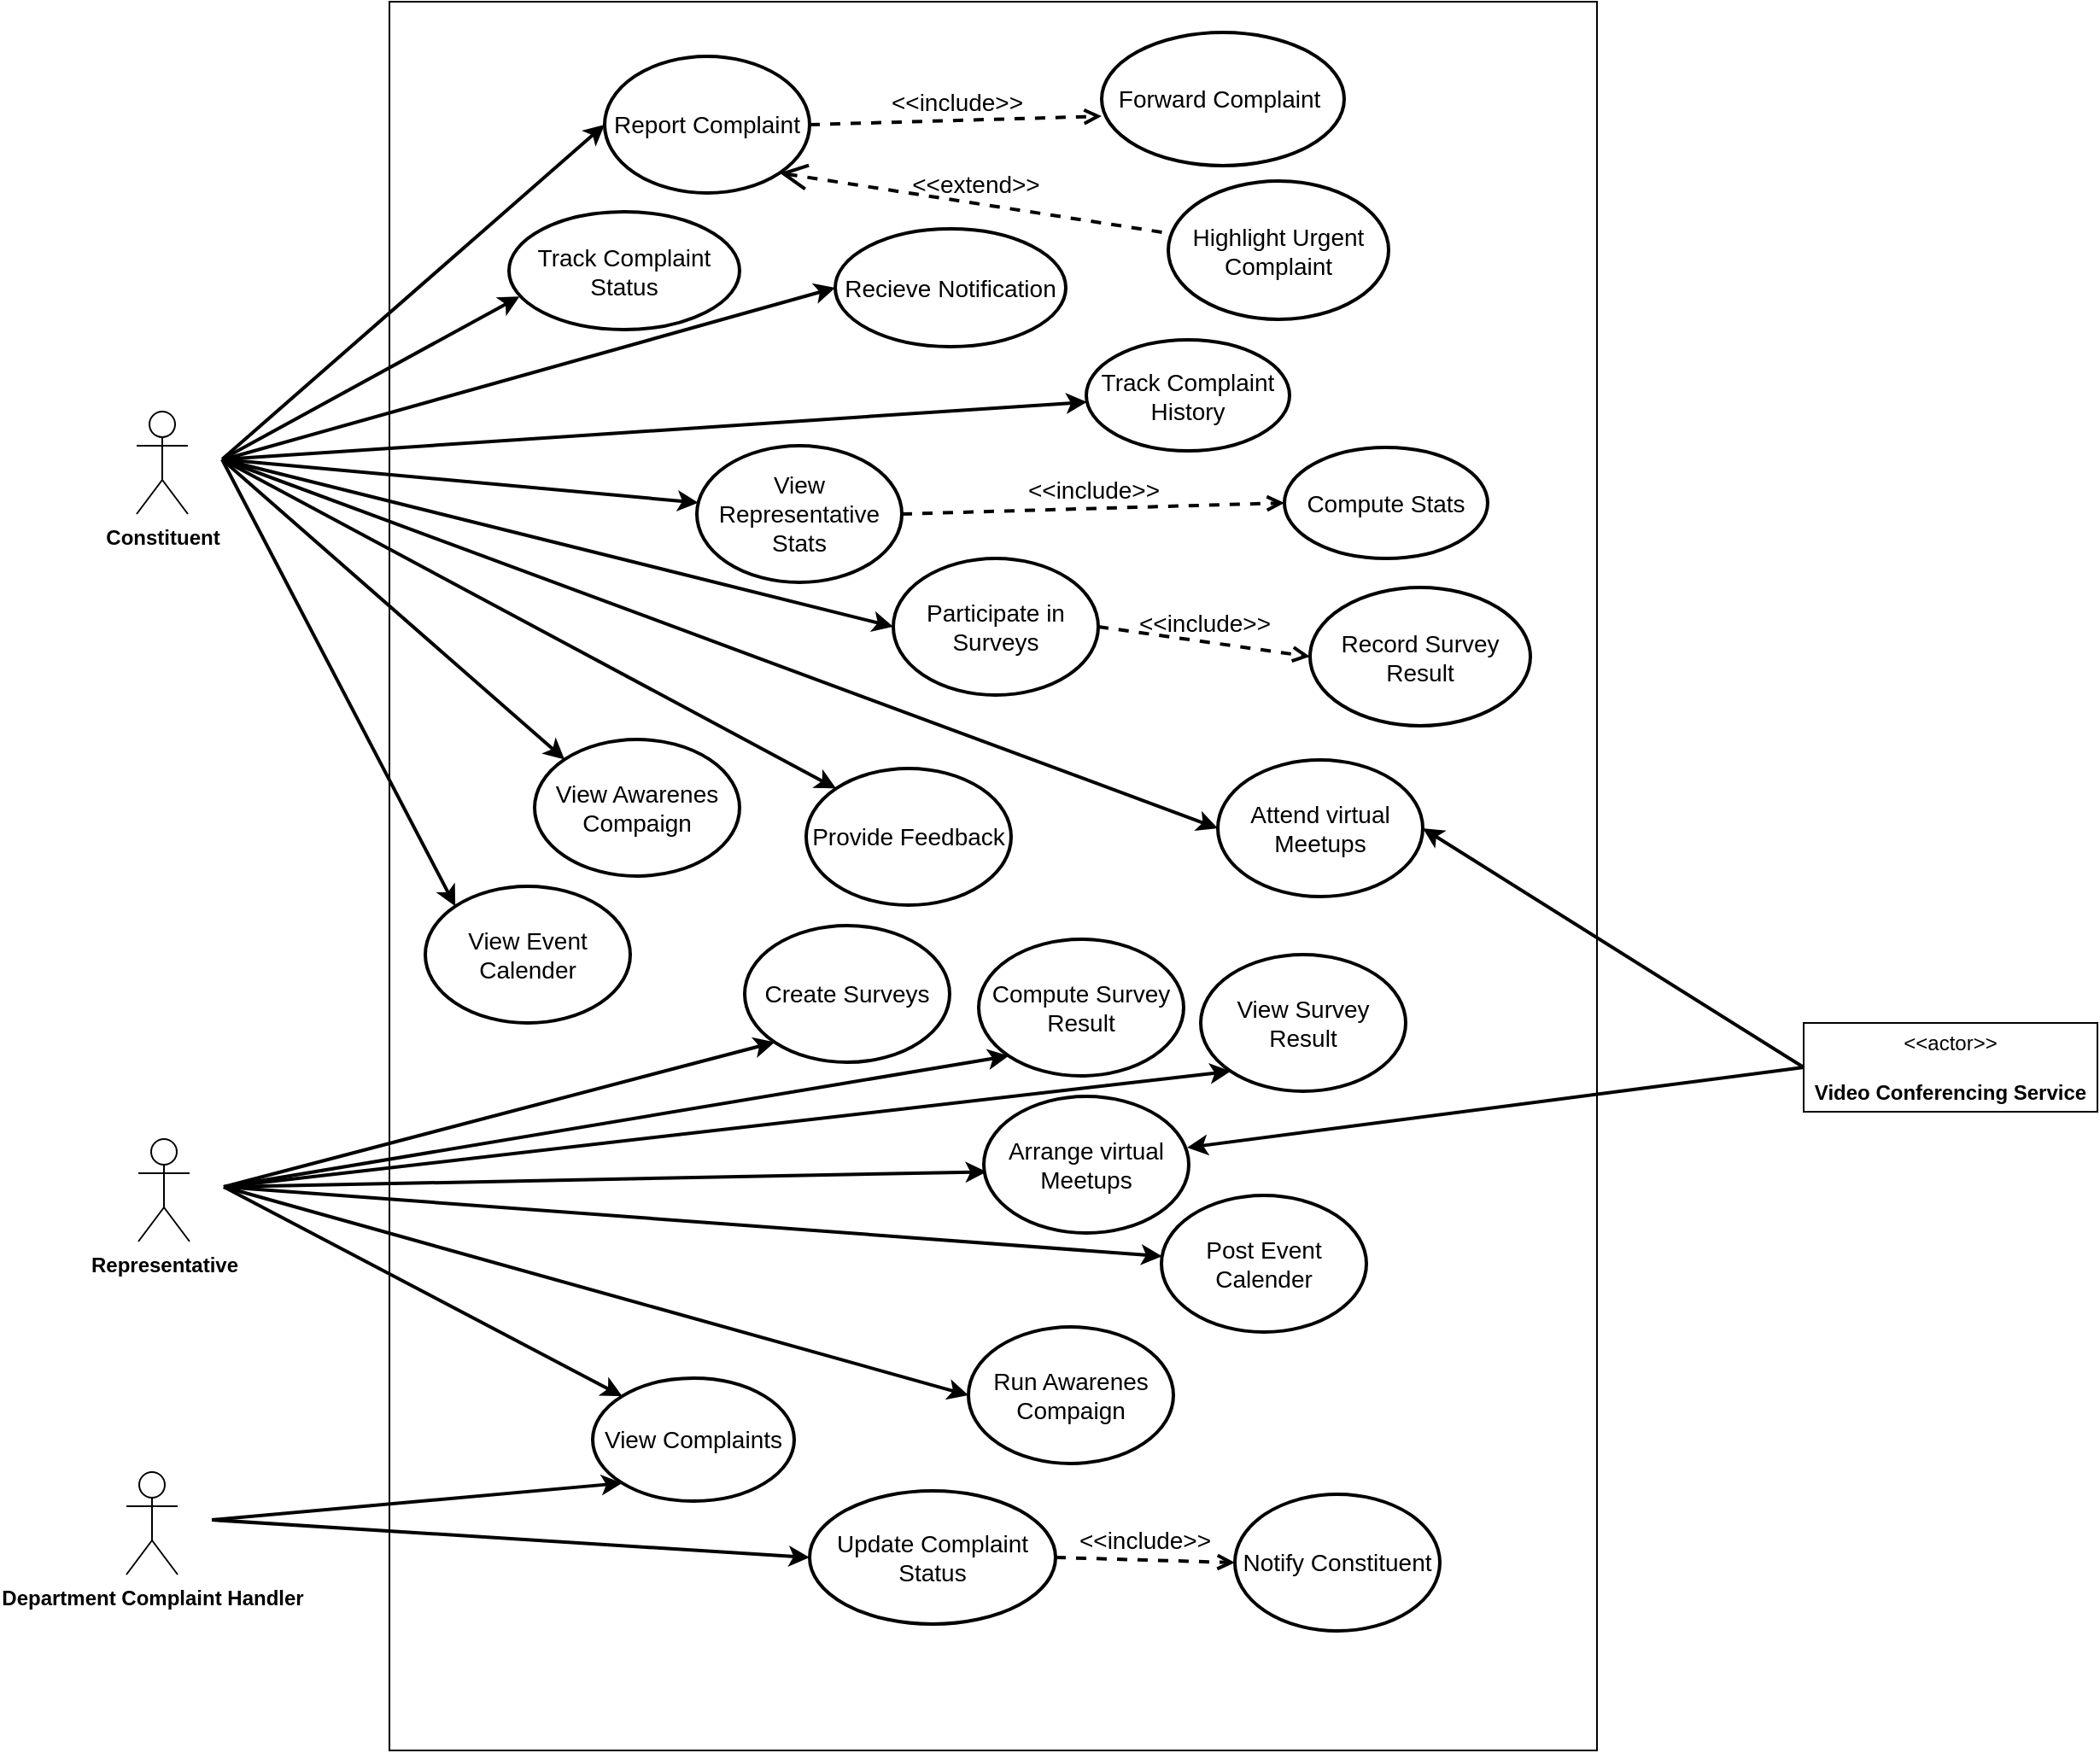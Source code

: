 <mxfile version="24.7.8">
  <diagram name="Use Case Diagram" id="FgglNel2U1L5TTHVHAgJ">
    <mxGraphModel dx="1657" dy="817" grid="0" gridSize="10" guides="1" tooltips="1" connect="1" arrows="1" fold="1" page="0" pageScale="1" pageWidth="850" pageHeight="1100" math="0" shadow="0">
      <root>
        <mxCell id="0" />
        <mxCell id="1" parent="0" />
        <mxCell id="YS5-fEkslZxsQK353Ww7-88" value="" style="rounded=0;whiteSpace=wrap;html=1;fillColor=none;" parent="1" vertex="1">
          <mxGeometry x="226" y="63" width="707" height="1024" as="geometry" />
        </mxCell>
        <mxCell id="b4xgwTWH8p54jYo2uctj-25" value="&lt;font style=&quot;font-size: 14px;&quot;&gt;Report Complaint&lt;/font&gt;" style="ellipse;whiteSpace=wrap;html=1;fillColor=none;strokeWidth=2;" parent="1" vertex="1">
          <mxGeometry x="352" y="95" width="120" height="80" as="geometry" />
        </mxCell>
        <mxCell id="YS5-fEkslZxsQK353Ww7-9" value="&lt;font style=&quot;font-size: 14px;&quot;&gt;Forward Complaint&amp;nbsp;&lt;/font&gt;" style="ellipse;whiteSpace=wrap;html=1;fillColor=none;strokeWidth=2;" parent="1" vertex="1">
          <mxGeometry x="643" y="81" width="142" height="78" as="geometry" />
        </mxCell>
        <mxCell id="YS5-fEkslZxsQK353Ww7-10" value="&lt;font style=&quot;font-size: 14px;&quot;&gt;Highlight Urgent Complaint&lt;/font&gt;" style="ellipse;whiteSpace=wrap;html=1;fillColor=none;strokeWidth=2;" parent="1" vertex="1">
          <mxGeometry x="682" y="168" width="129" height="81" as="geometry" />
        </mxCell>
        <mxCell id="YS5-fEkslZxsQK353Ww7-11" value="&lt;font style=&quot;font-size: 14px;&quot;&gt;&amp;lt;&amp;lt;include&amp;gt;&amp;gt;&lt;/font&gt;" style="html=1;verticalAlign=bottom;labelBackgroundColor=none;endArrow=open;endFill=0;dashed=1;rounded=0;fontSize=12;strokeWidth=2;entryX=0;entryY=0.629;entryDx=0;entryDy=0;entryPerimeter=0;exitX=1;exitY=0.5;exitDx=0;exitDy=0;" parent="1" source="b4xgwTWH8p54jYo2uctj-25" target="YS5-fEkslZxsQK353Ww7-9" edge="1">
          <mxGeometry x="0.003" width="160" relative="1" as="geometry">
            <mxPoint x="474" y="258" as="sourcePoint" />
            <mxPoint x="634" y="258" as="targetPoint" />
            <mxPoint as="offset" />
          </mxGeometry>
        </mxCell>
        <mxCell id="YS5-fEkslZxsQK353Ww7-13" value="&amp;lt;&amp;lt;extend&amp;gt;&amp;gt;" style="edgeStyle=none;html=1;startArrow=open;endArrow=none;startSize=12;verticalAlign=bottom;dashed=1;labelBackgroundColor=none;rounded=0;fontSize=14;strokeWidth=2;exitX=1;exitY=1;exitDx=0;exitDy=0;" parent="1" source="b4xgwTWH8p54jYo2uctj-25" target="YS5-fEkslZxsQK353Ww7-10" edge="1">
          <mxGeometry width="160" relative="1" as="geometry">
            <mxPoint x="343" y="476" as="sourcePoint" />
            <mxPoint x="503" y="476" as="targetPoint" />
          </mxGeometry>
        </mxCell>
        <mxCell id="YS5-fEkslZxsQK353Ww7-14" value="&lt;font style=&quot;font-size: 14px;&quot;&gt;Track Complaint History&lt;/font&gt;" style="ellipse;whiteSpace=wrap;html=1;fillColor=none;strokeWidth=2;" parent="1" vertex="1">
          <mxGeometry x="634" y="261" width="119" height="65" as="geometry" />
        </mxCell>
        <mxCell id="YS5-fEkslZxsQK353Ww7-15" value="&lt;font style=&quot;font-size: 14px;&quot;&gt;View Representative Stats&lt;/font&gt;" style="ellipse;whiteSpace=wrap;html=1;fillColor=none;strokeWidth=2;" parent="1" vertex="1">
          <mxGeometry x="406" y="323" width="120" height="80" as="geometry" />
        </mxCell>
        <mxCell id="YS5-fEkslZxsQK353Ww7-16" value="&lt;font style=&quot;font-size: 14px;&quot;&gt;Participate in Surveys&lt;/font&gt;" style="ellipse;whiteSpace=wrap;html=1;fillColor=none;strokeWidth=2;" parent="1" vertex="1">
          <mxGeometry x="521" y="389" width="120" height="80" as="geometry" />
        </mxCell>
        <mxCell id="YS5-fEkslZxsQK353Ww7-17" value="&lt;font style=&quot;font-size: 14px;&quot;&gt;Attend virtual Meetups&lt;/font&gt;" style="ellipse;whiteSpace=wrap;html=1;fillColor=none;strokeWidth=2;" parent="1" vertex="1">
          <mxGeometry x="711" y="507" width="120" height="80" as="geometry" />
        </mxCell>
        <mxCell id="YS5-fEkslZxsQK353Ww7-18" value="&lt;font style=&quot;font-size: 14px;&quot;&gt;Provide Feedback&lt;/font&gt;" style="ellipse;whiteSpace=wrap;html=1;fillColor=none;strokeWidth=2;" parent="1" vertex="1">
          <mxGeometry x="470" y="512" width="120" height="80" as="geometry" />
        </mxCell>
        <mxCell id="YS5-fEkslZxsQK353Ww7-20" value="" style="endArrow=classic;html=1;rounded=0;strokeWidth=2;exitX=1;exitY=0.5;exitDx=0;exitDy=0;entryX=0;entryY=0.5;entryDx=0;entryDy=0;" parent="1" source="YS5-fEkslZxsQK353Ww7-22" target="b4xgwTWH8p54jYo2uctj-25" edge="1">
          <mxGeometry width="50" height="50" relative="1" as="geometry">
            <mxPoint x="398" y="483" as="sourcePoint" />
            <mxPoint x="448" y="433" as="targetPoint" />
          </mxGeometry>
        </mxCell>
        <mxCell id="YS5-fEkslZxsQK353Ww7-25" value="" style="endArrow=classic;html=1;rounded=0;strokeWidth=2;exitX=1;exitY=0.5;exitDx=0;exitDy=0;" parent="1" source="YS5-fEkslZxsQK353Ww7-22" target="YS5-fEkslZxsQK353Ww7-14" edge="1">
          <mxGeometry width="50" height="50" relative="1" as="geometry">
            <mxPoint x="188" y="441" as="sourcePoint" />
            <mxPoint x="381" y="326" as="targetPoint" />
          </mxGeometry>
        </mxCell>
        <mxCell id="YS5-fEkslZxsQK353Ww7-29" value="" style="endArrow=classic;html=1;rounded=0;strokeWidth=2;entryX=0.007;entryY=0.417;entryDx=0;entryDy=0;entryPerimeter=0;exitX=1;exitY=0.5;exitDx=0;exitDy=0;" parent="1" source="YS5-fEkslZxsQK353Ww7-22" target="YS5-fEkslZxsQK353Ww7-15" edge="1">
          <mxGeometry width="50" height="50" relative="1" as="geometry">
            <mxPoint x="179" y="430" as="sourcePoint" />
            <mxPoint x="315" y="400" as="targetPoint" />
          </mxGeometry>
        </mxCell>
        <mxCell id="YS5-fEkslZxsQK353Ww7-30" value="" style="endArrow=classic;html=1;rounded=0;strokeWidth=2;entryX=0;entryY=0.5;entryDx=0;entryDy=0;exitX=1;exitY=0.5;exitDx=0;exitDy=0;" parent="1" source="YS5-fEkslZxsQK353Ww7-22" target="YS5-fEkslZxsQK353Ww7-16" edge="1">
          <mxGeometry width="50" height="50" relative="1" as="geometry">
            <mxPoint x="189" y="440" as="sourcePoint" />
            <mxPoint x="523" y="439" as="targetPoint" />
          </mxGeometry>
        </mxCell>
        <mxCell id="YS5-fEkslZxsQK353Ww7-31" value="" style="endArrow=classic;html=1;rounded=0;strokeWidth=2;entryX=0;entryY=0.5;entryDx=0;entryDy=0;exitX=1;exitY=0.5;exitDx=0;exitDy=0;" parent="1" source="YS5-fEkslZxsQK353Ww7-22" target="YS5-fEkslZxsQK353Ww7-17" edge="1">
          <mxGeometry width="50" height="50" relative="1" as="geometry">
            <mxPoint x="188" y="441" as="sourcePoint" />
            <mxPoint x="412" y="486" as="targetPoint" />
          </mxGeometry>
        </mxCell>
        <mxCell id="YS5-fEkslZxsQK353Ww7-32" value="" style="endArrow=classic;html=1;rounded=0;strokeWidth=2;exitX=1;exitY=0.5;exitDx=0;exitDy=0;entryX=0;entryY=0;entryDx=0;entryDy=0;" parent="1" source="YS5-fEkslZxsQK353Ww7-22" target="YS5-fEkslZxsQK353Ww7-18" edge="1">
          <mxGeometry width="50" height="50" relative="1" as="geometry">
            <mxPoint x="188" y="441" as="sourcePoint" />
            <mxPoint x="497" y="552" as="targetPoint" />
          </mxGeometry>
        </mxCell>
        <mxCell id="YS5-fEkslZxsQK353Ww7-33" value="&lt;font style=&quot;font-size: 14px;&quot;&gt;Create Surveys&lt;/font&gt;" style="ellipse;whiteSpace=wrap;html=1;fillColor=none;strokeWidth=2;" parent="1" vertex="1">
          <mxGeometry x="434" y="604" width="120" height="80" as="geometry" />
        </mxCell>
        <mxCell id="YS5-fEkslZxsQK353Ww7-42" value="" style="group" parent="1" vertex="1" connectable="0">
          <mxGeometry x="78" y="303" width="50" height="60" as="geometry" />
        </mxCell>
        <mxCell id="YS5-fEkslZxsQK353Ww7-1" value="&lt;b&gt;Constituent&lt;/b&gt;" style="shape=umlActor;verticalLabelPosition=bottom;verticalAlign=top;html=1;outlineConnect=0;container=0;" parent="YS5-fEkslZxsQK353Ww7-42" vertex="1">
          <mxGeometry width="30" height="60" as="geometry" />
        </mxCell>
        <mxCell id="YS5-fEkslZxsQK353Ww7-22" value="" style="shape=ellipse;html=1;sketch=0;strokeWidth=2;strokeColor=none;container=0;" parent="YS5-fEkslZxsQK353Ww7-42" vertex="1">
          <mxGeometry x="40" y="23" width="10" height="10" as="geometry" />
        </mxCell>
        <mxCell id="YS5-fEkslZxsQK353Ww7-43" value="" style="group;fillColor=none;fillStyle=solid;" parent="1" vertex="1" connectable="0">
          <mxGeometry x="79" y="729" width="50" height="60" as="geometry" />
        </mxCell>
        <mxCell id="YS5-fEkslZxsQK353Ww7-44" value="&lt;b&gt;Representative&lt;/b&gt;" style="shape=umlActor;verticalLabelPosition=bottom;verticalAlign=top;html=1;outlineConnect=0;container=0;" parent="YS5-fEkslZxsQK353Ww7-43" vertex="1">
          <mxGeometry width="30" height="60" as="geometry" />
        </mxCell>
        <mxCell id="YS5-fEkslZxsQK353Ww7-45" value="" style="shape=ellipse;html=1;sketch=0;strokeWidth=2;strokeColor=none;container=0;" parent="YS5-fEkslZxsQK353Ww7-43" vertex="1">
          <mxGeometry x="40" y="23" width="10" height="10" as="geometry" />
        </mxCell>
        <mxCell id="YS5-fEkslZxsQK353Ww7-47" value="" style="endArrow=classic;html=1;rounded=0;strokeWidth=2;exitX=1;exitY=0.5;exitDx=0;exitDy=0;entryX=0;entryY=1;entryDx=0;entryDy=0;" parent="1" source="YS5-fEkslZxsQK353Ww7-45" target="YS5-fEkslZxsQK353Ww7-33" edge="1">
          <mxGeometry width="50" height="50" relative="1" as="geometry">
            <mxPoint x="188" y="781" as="sourcePoint" />
            <mxPoint x="396" y="902" as="targetPoint" />
          </mxGeometry>
        </mxCell>
        <mxCell id="YS5-fEkslZxsQK353Ww7-48" value="&lt;font style=&quot;font-size: 14px;&quot;&gt;Compute Survey Result&lt;/font&gt;" style="ellipse;whiteSpace=wrap;html=1;fillColor=none;strokeWidth=2;" parent="1" vertex="1">
          <mxGeometry x="571" y="612" width="120" height="80" as="geometry" />
        </mxCell>
        <mxCell id="YS5-fEkslZxsQK353Ww7-50" value="&lt;font style=&quot;font-size: 14px;&quot;&gt;Arrange virtual Meetups&lt;/font&gt;" style="ellipse;whiteSpace=wrap;html=1;fillColor=none;strokeWidth=2;" parent="1" vertex="1">
          <mxGeometry x="574" y="704" width="120" height="80" as="geometry" />
        </mxCell>
        <mxCell id="YS5-fEkslZxsQK353Ww7-51" value="" style="endArrow=classic;html=1;rounded=0;strokeWidth=2;exitX=1;exitY=0.5;exitDx=0;exitDy=0;entryX=0.013;entryY=0.552;entryDx=0;entryDy=0;entryPerimeter=0;" parent="1" source="YS5-fEkslZxsQK353Ww7-45" target="YS5-fEkslZxsQK353Ww7-50" edge="1">
          <mxGeometry width="50" height="50" relative="1" as="geometry">
            <mxPoint x="188" y="931" as="sourcePoint" />
            <mxPoint x="315" y="826" as="targetPoint" />
          </mxGeometry>
        </mxCell>
        <mxCell id="YS5-fEkslZxsQK353Ww7-57" value="&lt;font style=&quot;font-size: 14px;&quot;&gt;Post Event Calender&lt;/font&gt;" style="ellipse;whiteSpace=wrap;html=1;fillColor=none;strokeWidth=2;" parent="1" vertex="1">
          <mxGeometry x="678" y="762" width="120" height="80" as="geometry" />
        </mxCell>
        <mxCell id="YS5-fEkslZxsQK353Ww7-58" value="&lt;font style=&quot;font-size: 14px;&quot;&gt;Run Awarenes Compaign&lt;/font&gt;" style="ellipse;whiteSpace=wrap;html=1;fillColor=none;strokeWidth=2;" parent="1" vertex="1">
          <mxGeometry x="565" y="839" width="120" height="80" as="geometry" />
        </mxCell>
        <mxCell id="YS5-fEkslZxsQK353Ww7-59" value="" style="endArrow=classic;html=1;rounded=0;strokeWidth=2;exitX=1;exitY=0.5;exitDx=0;exitDy=0;" parent="1" source="YS5-fEkslZxsQK353Ww7-45" target="YS5-fEkslZxsQK353Ww7-57" edge="1">
          <mxGeometry width="50" height="50" relative="1" as="geometry">
            <mxPoint x="182" y="921" as="sourcePoint" />
            <mxPoint x="408" y="890" as="targetPoint" />
          </mxGeometry>
        </mxCell>
        <mxCell id="YS5-fEkslZxsQK353Ww7-60" value="" style="endArrow=classic;html=1;rounded=0;strokeWidth=2;exitX=1;exitY=0.5;exitDx=0;exitDy=0;entryX=0;entryY=0.5;entryDx=0;entryDy=0;" parent="1" source="YS5-fEkslZxsQK353Ww7-45" target="YS5-fEkslZxsQK353Ww7-58" edge="1">
          <mxGeometry width="50" height="50" relative="1" as="geometry">
            <mxPoint x="188" y="951" as="sourcePoint" />
            <mxPoint x="418" y="904" as="targetPoint" />
          </mxGeometry>
        </mxCell>
        <mxCell id="YS5-fEkslZxsQK353Ww7-69" value="&lt;span style=&quot;font-size: 14px;&quot;&gt;View Complaints&lt;/span&gt;" style="ellipse;whiteSpace=wrap;html=1;fillColor=none;strokeWidth=2;" parent="1" vertex="1">
          <mxGeometry x="345" y="869" width="118" height="72" as="geometry" />
        </mxCell>
        <mxCell id="YS5-fEkslZxsQK353Ww7-75" value="&lt;font style=&quot;font-size: 14px;&quot;&gt;Notify Constituent&lt;/font&gt;" style="ellipse;whiteSpace=wrap;html=1;fillColor=none;strokeWidth=2;" parent="1" vertex="1">
          <mxGeometry x="721" y="937" width="120" height="80" as="geometry" />
        </mxCell>
        <mxCell id="YS5-fEkslZxsQK353Ww7-89" value="&amp;lt;&amp;lt;actor&amp;gt;&amp;gt;&lt;br&gt;&lt;br&gt;&lt;b&gt;Video Conferencing Service&lt;/b&gt;" style="html=1;align=center;verticalAlign=middle;dashed=0;whiteSpace=wrap;" parent="1" vertex="1">
          <mxGeometry x="1054" y="661" width="172" height="52" as="geometry" />
        </mxCell>
        <mxCell id="YS5-fEkslZxsQK353Ww7-91" value="" style="endArrow=classic;html=1;rounded=0;strokeWidth=2;exitX=0;exitY=0.5;exitDx=0;exitDy=0;entryX=0.992;entryY=0.375;entryDx=0;entryDy=0;entryPerimeter=0;" parent="1" source="YS5-fEkslZxsQK353Ww7-89" target="YS5-fEkslZxsQK353Ww7-50" edge="1">
          <mxGeometry width="50" height="50" relative="1" as="geometry">
            <mxPoint x="778" y="601" as="sourcePoint" />
            <mxPoint x="986" y="722" as="targetPoint" />
          </mxGeometry>
        </mxCell>
        <mxCell id="LRH05sEO5IdcGObicF3C-1" value="" style="endArrow=classic;html=1;rounded=0;strokeWidth=2;exitX=1;exitY=0.5;exitDx=0;exitDy=0;entryX=0;entryY=0;entryDx=0;entryDy=0;" parent="1" source="YS5-fEkslZxsQK353Ww7-45" target="YS5-fEkslZxsQK353Ww7-69" edge="1">
          <mxGeometry width="50" height="50" relative="1" as="geometry">
            <mxPoint x="188" y="1093" as="sourcePoint" />
            <mxPoint x="495" y="1131" as="targetPoint" />
          </mxGeometry>
        </mxCell>
        <mxCell id="ILpJxY8CLq0BZr6BMf7_-1" value="&lt;font style=&quot;font-size: 14px;&quot;&gt;Track Complaint Status&lt;/font&gt;" style="ellipse;whiteSpace=wrap;html=1;fillColor=none;strokeWidth=2;" parent="1" vertex="1">
          <mxGeometry x="296" y="186" width="135" height="69" as="geometry" />
        </mxCell>
        <mxCell id="ILpJxY8CLq0BZr6BMf7_-2" value="" style="endArrow=classic;html=1;rounded=0;strokeWidth=2;exitX=1;exitY=0.5;exitDx=0;exitDy=0;entryX=0.046;entryY=0.719;entryDx=0;entryDy=0;entryPerimeter=0;" parent="1" source="YS5-fEkslZxsQK353Ww7-22" target="ILpJxY8CLq0BZr6BMf7_-1" edge="1">
          <mxGeometry width="50" height="50" relative="1" as="geometry">
            <mxPoint x="188" y="441" as="sourcePoint" />
            <mxPoint x="334" y="205" as="targetPoint" />
          </mxGeometry>
        </mxCell>
        <mxCell id="ILpJxY8CLq0BZr6BMf7_-3" value="&lt;font style=&quot;font-size: 14px;&quot;&gt;&amp;lt;&amp;lt;include&amp;gt;&amp;gt;&lt;/font&gt;" style="html=1;verticalAlign=bottom;labelBackgroundColor=none;endArrow=open;endFill=0;dashed=1;rounded=0;fontSize=12;strokeWidth=2;exitX=1;exitY=0.5;exitDx=0;exitDy=0;entryX=0;entryY=0.5;entryDx=0;entryDy=0;" parent="1" source="YS5-fEkslZxsQK353Ww7-15" target="ILpJxY8CLq0BZr6BMf7_-4" edge="1">
          <mxGeometry width="160" relative="1" as="geometry">
            <mxPoint x="506" y="347" as="sourcePoint" />
            <mxPoint x="585" y="356" as="targetPoint" />
          </mxGeometry>
        </mxCell>
        <mxCell id="ILpJxY8CLq0BZr6BMf7_-4" value="&lt;font style=&quot;font-size: 14px;&quot;&gt;Compute Stats&lt;/font&gt;" style="ellipse;whiteSpace=wrap;html=1;fillColor=none;strokeWidth=2;" parent="1" vertex="1">
          <mxGeometry x="750" y="324" width="119" height="65" as="geometry" />
        </mxCell>
        <mxCell id="ILpJxY8CLq0BZr6BMf7_-5" value="&lt;font style=&quot;font-size: 14px;&quot;&gt;View Awarenes Compaign&lt;/font&gt;" style="ellipse;whiteSpace=wrap;html=1;fillColor=none;strokeWidth=2;" parent="1" vertex="1">
          <mxGeometry x="311" y="495" width="120" height="80" as="geometry" />
        </mxCell>
        <mxCell id="ILpJxY8CLq0BZr6BMf7_-6" value="" style="endArrow=classic;html=1;rounded=0;strokeWidth=2;exitX=1;exitY=0.5;exitDx=0;exitDy=0;entryX=0;entryY=0;entryDx=0;entryDy=0;" parent="1" source="YS5-fEkslZxsQK353Ww7-22" target="ILpJxY8CLq0BZr6BMf7_-5" edge="1">
          <mxGeometry width="50" height="50" relative="1" as="geometry">
            <mxPoint x="188" y="441" as="sourcePoint" />
            <mxPoint x="487" y="515" as="targetPoint" />
          </mxGeometry>
        </mxCell>
        <mxCell id="ILpJxY8CLq0BZr6BMf7_-7" value="&lt;font style=&quot;font-size: 14px;&quot;&gt;View Event Calender&lt;/font&gt;" style="ellipse;whiteSpace=wrap;html=1;fillColor=none;strokeWidth=2;" parent="1" vertex="1">
          <mxGeometry x="247" y="581" width="120" height="80" as="geometry" />
        </mxCell>
        <mxCell id="ILpJxY8CLq0BZr6BMf7_-8" value="" style="endArrow=classic;html=1;rounded=0;strokeWidth=2;exitX=1;exitY=0.5;exitDx=0;exitDy=0;entryX=0;entryY=0;entryDx=0;entryDy=0;" parent="1" source="YS5-fEkslZxsQK353Ww7-22" target="ILpJxY8CLq0BZr6BMf7_-7" edge="1">
          <mxGeometry width="50" height="50" relative="1" as="geometry">
            <mxPoint x="188" y="771" as="sourcePoint" />
            <mxPoint x="315" y="666" as="targetPoint" />
          </mxGeometry>
        </mxCell>
        <mxCell id="ILpJxY8CLq0BZr6BMf7_-9" value="" style="endArrow=classic;html=1;rounded=0;strokeWidth=2;exitX=1;exitY=0.5;exitDx=0;exitDy=0;entryX=0;entryY=1;entryDx=0;entryDy=0;" parent="1" source="YS5-fEkslZxsQK353Ww7-45" target="YS5-fEkslZxsQK353Ww7-48" edge="1">
          <mxGeometry width="50" height="50" relative="1" as="geometry">
            <mxPoint x="164" y="743" as="sourcePoint" />
            <mxPoint x="553" y="635" as="targetPoint" />
          </mxGeometry>
        </mxCell>
        <mxCell id="ILpJxY8CLq0BZr6BMf7_-10" value="&lt;font style=&quot;font-size: 14px;&quot;&gt;View Survey Result&lt;/font&gt;" style="ellipse;whiteSpace=wrap;html=1;fillColor=none;strokeWidth=2;" parent="1" vertex="1">
          <mxGeometry x="701" y="621" width="120" height="80" as="geometry" />
        </mxCell>
        <mxCell id="ILpJxY8CLq0BZr6BMf7_-11" value="" style="endArrow=classic;html=1;rounded=0;strokeWidth=2;exitX=1;exitY=0.5;exitDx=0;exitDy=0;entryX=0;entryY=1;entryDx=0;entryDy=0;" parent="1" source="YS5-fEkslZxsQK353Ww7-45" target="ILpJxY8CLq0BZr6BMf7_-10" edge="1">
          <mxGeometry width="50" height="50" relative="1" as="geometry">
            <mxPoint x="164" y="783" as="sourcePoint" />
            <mxPoint x="472" y="674" as="targetPoint" />
          </mxGeometry>
        </mxCell>
        <mxCell id="ILpJxY8CLq0BZr6BMf7_-12" value="" style="group;fillColor=none;fillStyle=solid;" parent="1" vertex="1" connectable="0">
          <mxGeometry x="72" y="924" width="50" height="60" as="geometry" />
        </mxCell>
        <mxCell id="ILpJxY8CLq0BZr6BMf7_-13" value="&lt;b&gt;Department Complaint Handler&lt;/b&gt;" style="shape=umlActor;verticalLabelPosition=bottom;verticalAlign=top;html=1;outlineConnect=0;container=0;" parent="ILpJxY8CLq0BZr6BMf7_-12" vertex="1">
          <mxGeometry width="30" height="60" as="geometry" />
        </mxCell>
        <mxCell id="ILpJxY8CLq0BZr6BMf7_-14" value="" style="shape=ellipse;html=1;sketch=0;strokeWidth=2;strokeColor=none;container=0;" parent="ILpJxY8CLq0BZr6BMf7_-12" vertex="1">
          <mxGeometry x="40" y="23" width="10" height="10" as="geometry" />
        </mxCell>
        <mxCell id="ILpJxY8CLq0BZr6BMf7_-15" value="&lt;span style=&quot;font-size: 14px;&quot;&gt;Update Complaint Status&lt;/span&gt;" style="ellipse;whiteSpace=wrap;html=1;fillColor=none;strokeWidth=2;" parent="1" vertex="1">
          <mxGeometry x="472" y="935" width="144" height="78" as="geometry" />
        </mxCell>
        <mxCell id="ILpJxY8CLq0BZr6BMf7_-16" value="" style="endArrow=classic;html=1;rounded=0;strokeWidth=2;exitX=1;exitY=0.5;exitDx=0;exitDy=0;entryX=0;entryY=1;entryDx=0;entryDy=0;" parent="1" source="ILpJxY8CLq0BZr6BMf7_-14" target="YS5-fEkslZxsQK353Ww7-69" edge="1">
          <mxGeometry width="50" height="50" relative="1" as="geometry">
            <mxPoint x="165" y="1062" as="sourcePoint" />
            <mxPoint x="325" y="930" as="targetPoint" />
          </mxGeometry>
        </mxCell>
        <mxCell id="ILpJxY8CLq0BZr6BMf7_-17" value="" style="endArrow=classic;html=1;rounded=0;strokeWidth=2;exitX=1;exitY=0.5;exitDx=0;exitDy=0;entryX=0;entryY=0.5;entryDx=0;entryDy=0;" parent="1" source="ILpJxY8CLq0BZr6BMf7_-14" target="ILpJxY8CLq0BZr6BMf7_-15" edge="1">
          <mxGeometry width="50" height="50" relative="1" as="geometry">
            <mxPoint x="165" y="1062" as="sourcePoint" />
            <mxPoint x="489" y="912" as="targetPoint" />
          </mxGeometry>
        </mxCell>
        <mxCell id="ILpJxY8CLq0BZr6BMf7_-18" style="edgeStyle=orthogonalEdgeStyle;rounded=0;orthogonalLoop=1;jettySize=auto;html=1;exitX=0.5;exitY=1;exitDx=0;exitDy=0;" parent="1" source="YS5-fEkslZxsQK353Ww7-75" target="YS5-fEkslZxsQK353Ww7-75" edge="1">
          <mxGeometry relative="1" as="geometry" />
        </mxCell>
        <mxCell id="ILpJxY8CLq0BZr6BMf7_-19" value="&lt;font style=&quot;font-size: 14px;&quot;&gt;&amp;lt;&amp;lt;include&amp;gt;&amp;gt;&lt;/font&gt;" style="html=1;verticalAlign=bottom;labelBackgroundColor=none;endArrow=open;endFill=0;dashed=1;rounded=0;fontSize=12;strokeWidth=2;exitX=1;exitY=0.5;exitDx=0;exitDy=0;entryX=0;entryY=0.5;entryDx=0;entryDy=0;" parent="1" source="ILpJxY8CLq0BZr6BMf7_-15" target="YS5-fEkslZxsQK353Ww7-75" edge="1">
          <mxGeometry width="160" relative="1" as="geometry">
            <mxPoint x="576" y="1013" as="sourcePoint" />
            <mxPoint x="703" y="1003" as="targetPoint" />
          </mxGeometry>
        </mxCell>
        <mxCell id="ILpJxY8CLq0BZr6BMf7_-20" value="&lt;font style=&quot;font-size: 14px;&quot;&gt;Record Survey Result&lt;/font&gt;" style="ellipse;whiteSpace=wrap;html=1;fillColor=none;strokeWidth=2;" parent="1" vertex="1">
          <mxGeometry x="765" y="406" width="129" height="81" as="geometry" />
        </mxCell>
        <mxCell id="ILpJxY8CLq0BZr6BMf7_-22" value="&lt;font style=&quot;font-size: 14px;&quot;&gt;&amp;lt;&amp;lt;include&amp;gt;&amp;gt;&lt;/font&gt;" style="html=1;verticalAlign=bottom;labelBackgroundColor=none;endArrow=open;endFill=0;dashed=1;rounded=0;fontSize=12;strokeWidth=2;exitX=1;exitY=0.5;exitDx=0;exitDy=0;entryX=0;entryY=0.5;entryDx=0;entryDy=0;" parent="1" source="YS5-fEkslZxsQK353Ww7-16" target="ILpJxY8CLq0BZr6BMf7_-20" edge="1">
          <mxGeometry width="160" relative="1" as="geometry">
            <mxPoint x="436" y="177" as="sourcePoint" />
            <mxPoint x="598" y="164" as="targetPoint" />
          </mxGeometry>
        </mxCell>
        <mxCell id="hWND5iTmK3fbeFWAKKNV-1" value="" style="endArrow=classic;html=1;rounded=0;strokeWidth=2;exitX=0;exitY=0.5;exitDx=0;exitDy=0;entryX=1;entryY=0.5;entryDx=0;entryDy=0;" edge="1" parent="1" source="YS5-fEkslZxsQK353Ww7-89" target="YS5-fEkslZxsQK353Ww7-17">
          <mxGeometry width="50" height="50" relative="1" as="geometry">
            <mxPoint x="1064" y="697" as="sourcePoint" />
            <mxPoint x="703" y="744" as="targetPoint" />
          </mxGeometry>
        </mxCell>
        <mxCell id="hWND5iTmK3fbeFWAKKNV-2" value="&lt;font style=&quot;font-size: 14px;&quot;&gt;Recieve Notification&lt;/font&gt;" style="ellipse;whiteSpace=wrap;html=1;fillColor=none;strokeWidth=2;" vertex="1" parent="1">
          <mxGeometry x="487" y="196" width="135" height="69" as="geometry" />
        </mxCell>
        <mxCell id="hWND5iTmK3fbeFWAKKNV-3" value="" style="endArrow=classic;html=1;rounded=0;strokeWidth=2;entryX=0;entryY=0.5;entryDx=0;entryDy=0;" edge="1" parent="1" target="hWND5iTmK3fbeFWAKKNV-2">
          <mxGeometry width="50" height="50" relative="1" as="geometry">
            <mxPoint x="129" y="331" as="sourcePoint" />
            <mxPoint x="312" y="246" as="targetPoint" />
          </mxGeometry>
        </mxCell>
      </root>
    </mxGraphModel>
  </diagram>
</mxfile>
